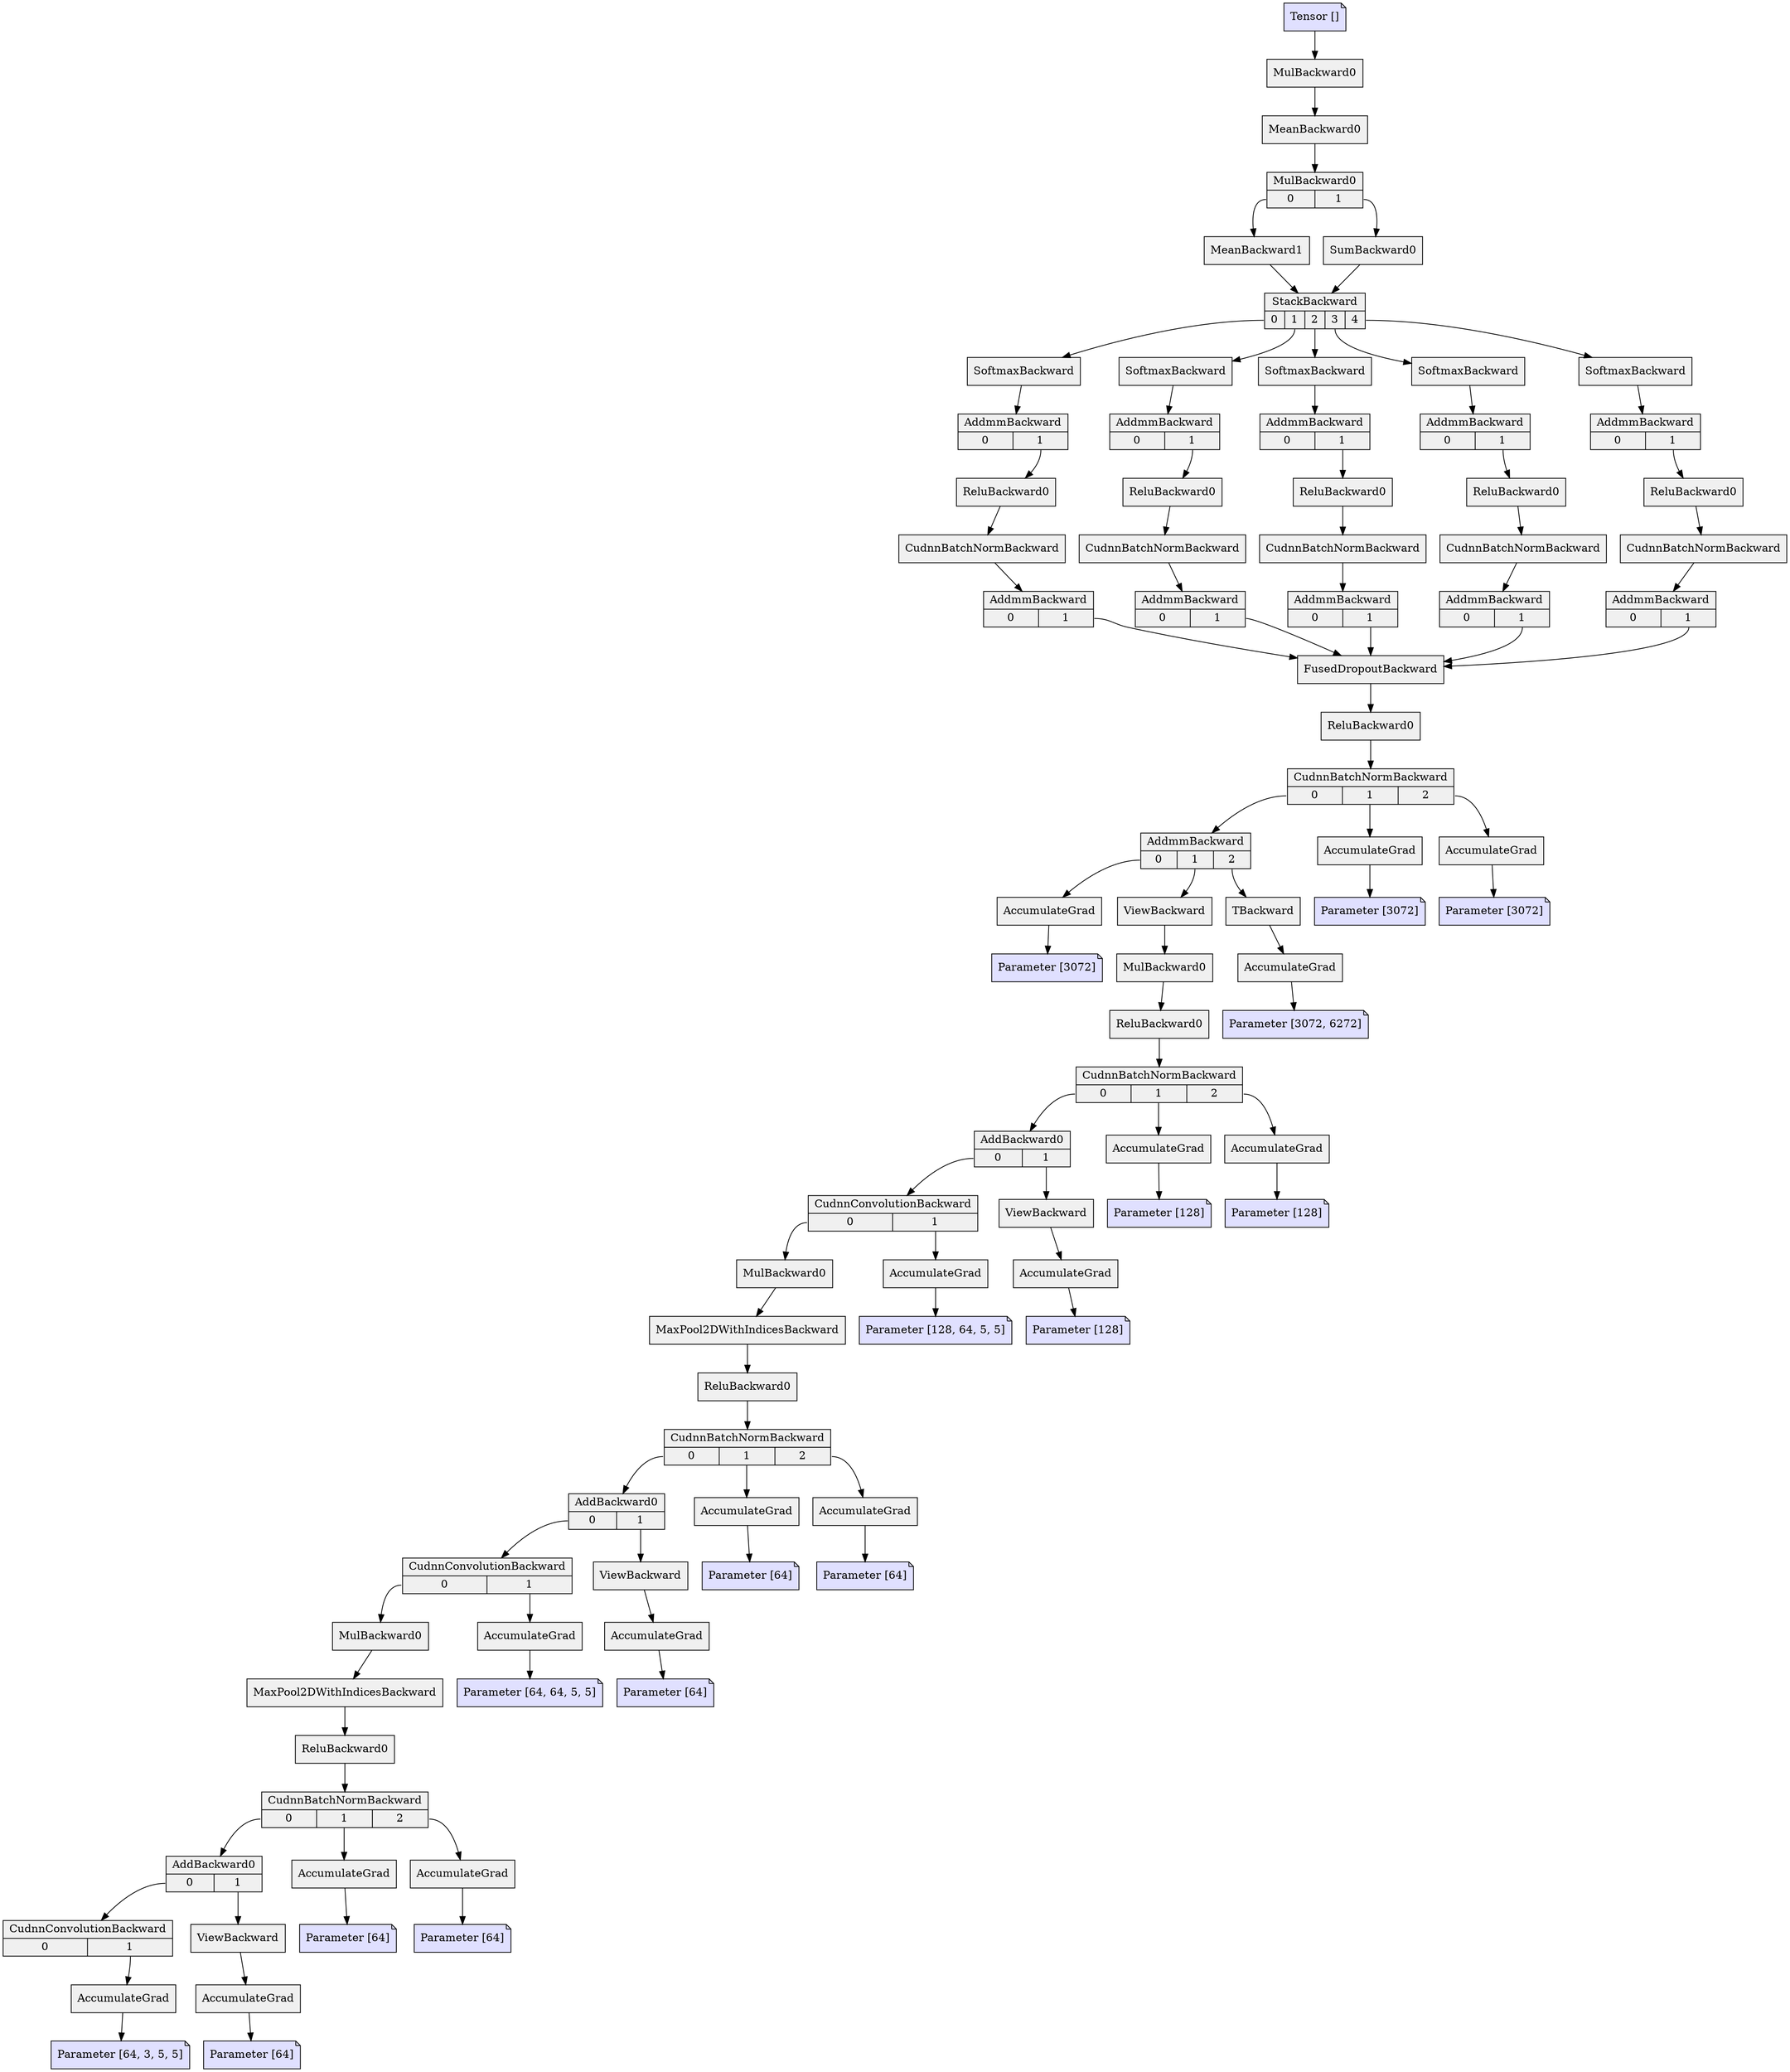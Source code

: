 digraph{
  1 [shape=note,style=filled, fillcolor="#e0e0ff",label="Tensor []"]
  2 [shape=record,style=filled, fillcolor="#f0f0f0",label="{ MulBackward0 }"]
  3 [shape=record,style=filled, fillcolor="#f0f0f0",label="{ MeanBackward0 }"]
  4 [shape=record,style=filled, fillcolor="#f0f0f0",label="{ MulBackward0 | { <output0> 0 | <output1> 1 }  }"]
  5 [shape=record,style=filled, fillcolor="#f0f0f0",label="{ MeanBackward1 }"]
  6 [shape=record,style=filled, fillcolor="#f0f0f0",label="{ StackBackward | { <output0> 0 | <output1> 1 | <output2> 2 | <output3> 3 | <output4> 4 }  }"]
  7 [shape=record,style=filled, fillcolor="#f0f0f0",label="{ SoftmaxBackward }"]
  8 [shape=record,style=filled, fillcolor="#f0f0f0",label="{ AddmmBackward | { <output0> 0 | <output1> 1 }  }"]
  9 [shape=record,style=filled, fillcolor="#f0f0f0",label="{ ReluBackward0 }"]
  10 [shape=record,style=filled, fillcolor="#f0f0f0",label="{ CudnnBatchNormBackward }"]
  11 [shape=record,style=filled, fillcolor="#f0f0f0",label="{ AddmmBackward | { <output0> 0 | <output1> 1 }  }"]
  12 [shape=record,style=filled, fillcolor="#f0f0f0",label="{ FusedDropoutBackward }"]
  13 [shape=record,style=filled, fillcolor="#f0f0f0",label="{ ReluBackward0 }"]
  14 [shape=record,style=filled, fillcolor="#f0f0f0",label="{ CudnnBatchNormBackward | { <output0> 0 | <output1> 1 | <output2> 2 }  }"]
  15 [shape=record,style=filled, fillcolor="#f0f0f0",label="{ AddmmBackward | { <output0> 0 | <output1> 1 | <output2> 2 }  }"]
  16 [shape=record,style=filled, fillcolor="#f0f0f0",label="{ AccumulateGrad }"]
  17 [shape=note,style=filled, fillcolor="#e0e0ff",label="Parameter [3072]"]
  18 [shape=record,style=filled, fillcolor="#f0f0f0",label="{ ViewBackward }"]
  19 [shape=record,style=filled, fillcolor="#f0f0f0",label="{ MulBackward0 }"]
  20 [shape=record,style=filled, fillcolor="#f0f0f0",label="{ ReluBackward0 }"]
  21 [shape=record,style=filled, fillcolor="#f0f0f0",label="{ CudnnBatchNormBackward | { <output0> 0 | <output1> 1 | <output2> 2 }  }"]
  22 [shape=record,style=filled, fillcolor="#f0f0f0",label="{ AddBackward0 | { <output0> 0 | <output1> 1 }  }"]
  23 [shape=record,style=filled, fillcolor="#f0f0f0",label="{ CudnnConvolutionBackward | { <output0> 0 | <output1> 1 }  }"]
  24 [shape=record,style=filled, fillcolor="#f0f0f0",label="{ MulBackward0 }"]
  25 [shape=record,style=filled, fillcolor="#f0f0f0",label="{ MaxPool2DWithIndicesBackward }"]
  26 [shape=record,style=filled, fillcolor="#f0f0f0",label="{ ReluBackward0 }"]
  27 [shape=record,style=filled, fillcolor="#f0f0f0",label="{ CudnnBatchNormBackward | { <output0> 0 | <output1> 1 | <output2> 2 }  }"]
  28 [shape=record,style=filled, fillcolor="#f0f0f0",label="{ AddBackward0 | { <output0> 0 | <output1> 1 }  }"]
  29 [shape=record,style=filled, fillcolor="#f0f0f0",label="{ CudnnConvolutionBackward | { <output0> 0 | <output1> 1 }  }"]
  30 [shape=record,style=filled, fillcolor="#f0f0f0",label="{ MulBackward0 }"]
  31 [shape=record,style=filled, fillcolor="#f0f0f0",label="{ MaxPool2DWithIndicesBackward }"]
  32 [shape=record,style=filled, fillcolor="#f0f0f0",label="{ ReluBackward0 }"]
  33 [shape=record,style=filled, fillcolor="#f0f0f0",label="{ CudnnBatchNormBackward | { <output0> 0 | <output1> 1 | <output2> 2 }  }"]
  34 [shape=record,style=filled, fillcolor="#f0f0f0",label="{ AddBackward0 | { <output0> 0 | <output1> 1 }  }"]
  35 [shape=record,style=filled, fillcolor="#f0f0f0",label="{ CudnnConvolutionBackward | { <output0> 0 | <output1> 1 }  }"]
  36 [shape=record,style=filled, fillcolor="#f0f0f0",label="{ AccumulateGrad }"]
  37 [shape=note,style=filled, fillcolor="#e0e0ff",label="Parameter [64, 3, 5, 5]"]
  38 [shape=record,style=filled, fillcolor="#f0f0f0",label="{ ViewBackward }"]
  39 [shape=record,style=filled, fillcolor="#f0f0f0",label="{ AccumulateGrad }"]
  40 [shape=note,style=filled, fillcolor="#e0e0ff",label="Parameter [64]"]
  41 [shape=record,style=filled, fillcolor="#f0f0f0",label="{ AccumulateGrad }"]
  42 [shape=note,style=filled, fillcolor="#e0e0ff",label="Parameter [64]"]
  43 [shape=record,style=filled, fillcolor="#f0f0f0",label="{ AccumulateGrad }"]
  44 [shape=note,style=filled, fillcolor="#e0e0ff",label="Parameter [64]"]
  45 [shape=record,style=filled, fillcolor="#f0f0f0",label="{ AccumulateGrad }"]
  46 [shape=note,style=filled, fillcolor="#e0e0ff",label="Parameter [64, 64, 5, 5]"]
  47 [shape=record,style=filled, fillcolor="#f0f0f0",label="{ ViewBackward }"]
  48 [shape=record,style=filled, fillcolor="#f0f0f0",label="{ AccumulateGrad }"]
  49 [shape=note,style=filled, fillcolor="#e0e0ff",label="Parameter [64]"]
  50 [shape=record,style=filled, fillcolor="#f0f0f0",label="{ AccumulateGrad }"]
  51 [shape=note,style=filled, fillcolor="#e0e0ff",label="Parameter [64]"]
  52 [shape=record,style=filled, fillcolor="#f0f0f0",label="{ AccumulateGrad }"]
  53 [shape=note,style=filled, fillcolor="#e0e0ff",label="Parameter [64]"]
  54 [shape=record,style=filled, fillcolor="#f0f0f0",label="{ AccumulateGrad }"]
  55 [shape=note,style=filled, fillcolor="#e0e0ff",label="Parameter [128, 64, 5, 5]"]
  56 [shape=record,style=filled, fillcolor="#f0f0f0",label="{ ViewBackward }"]
  57 [shape=record,style=filled, fillcolor="#f0f0f0",label="{ AccumulateGrad }"]
  58 [shape=note,style=filled, fillcolor="#e0e0ff",label="Parameter [128]"]
  59 [shape=record,style=filled, fillcolor="#f0f0f0",label="{ AccumulateGrad }"]
  60 [shape=note,style=filled, fillcolor="#e0e0ff",label="Parameter [128]"]
  61 [shape=record,style=filled, fillcolor="#f0f0f0",label="{ AccumulateGrad }"]
  62 [shape=note,style=filled, fillcolor="#e0e0ff",label="Parameter [128]"]
  63 [shape=record,style=filled, fillcolor="#f0f0f0",label="{ TBackward }"]
  64 [shape=record,style=filled, fillcolor="#f0f0f0",label="{ AccumulateGrad }"]
  65 [shape=note,style=filled, fillcolor="#e0e0ff",label="Parameter [3072, 6272]"]
  66 [shape=record,style=filled, fillcolor="#f0f0f0",label="{ AccumulateGrad }"]
  67 [shape=note,style=filled, fillcolor="#e0e0ff",label="Parameter [3072]"]
  68 [shape=record,style=filled, fillcolor="#f0f0f0",label="{ AccumulateGrad }"]
  69 [shape=note,style=filled, fillcolor="#e0e0ff",label="Parameter [3072]"]
  70 [shape=record,style=filled, fillcolor="#f0f0f0",label="{ SoftmaxBackward }"]
  71 [shape=record,style=filled, fillcolor="#f0f0f0",label="{ AddmmBackward | { <output0> 0 | <output1> 1 }  }"]
  72 [shape=record,style=filled, fillcolor="#f0f0f0",label="{ ReluBackward0 }"]
  73 [shape=record,style=filled, fillcolor="#f0f0f0",label="{ CudnnBatchNormBackward }"]
  74 [shape=record,style=filled, fillcolor="#f0f0f0",label="{ AddmmBackward | { <output0> 0 | <output1> 1 }  }"]
  75 [shape=record,style=filled, fillcolor="#f0f0f0",label="{ SoftmaxBackward }"]
  76 [shape=record,style=filled, fillcolor="#f0f0f0",label="{ AddmmBackward | { <output0> 0 | <output1> 1 }  }"]
  77 [shape=record,style=filled, fillcolor="#f0f0f0",label="{ ReluBackward0 }"]
  78 [shape=record,style=filled, fillcolor="#f0f0f0",label="{ CudnnBatchNormBackward }"]
  79 [shape=record,style=filled, fillcolor="#f0f0f0",label="{ AddmmBackward | { <output0> 0 | <output1> 1 }  }"]
  80 [shape=record,style=filled, fillcolor="#f0f0f0",label="{ SoftmaxBackward }"]
  81 [shape=record,style=filled, fillcolor="#f0f0f0",label="{ AddmmBackward | { <output0> 0 | <output1> 1 }  }"]
  82 [shape=record,style=filled, fillcolor="#f0f0f0",label="{ ReluBackward0 }"]
  83 [shape=record,style=filled, fillcolor="#f0f0f0",label="{ CudnnBatchNormBackward }"]
  84 [shape=record,style=filled, fillcolor="#f0f0f0",label="{ AddmmBackward | { <output0> 0 | <output1> 1 }  }"]
  85 [shape=record,style=filled, fillcolor="#f0f0f0",label="{ SoftmaxBackward }"]
  86 [shape=record,style=filled, fillcolor="#f0f0f0",label="{ AddmmBackward | { <output0> 0 | <output1> 1 }  }"]
  87 [shape=record,style=filled, fillcolor="#f0f0f0",label="{ ReluBackward0 }"]
  88 [shape=record,style=filled, fillcolor="#f0f0f0",label="{ CudnnBatchNormBackward }"]
  89 [shape=record,style=filled, fillcolor="#f0f0f0",label="{ AddmmBackward | { <output0> 0 | <output1> 1 }  }"]
  90 [shape=record,style=filled, fillcolor="#f0f0f0",label="{ SumBackward0 }"]
  16 -> 17
  15:output0 -> 16
  36 -> 37
  35:output1 -> 36
  34:output0 -> 35
  39 -> 40
  38 -> 39
  34:output1 -> 38
  33:output0 -> 34
  41 -> 42
  33:output1 -> 41
  43 -> 44
  33:output2 -> 43
  32 -> 33
  31 -> 32
  30 -> 31
  29:output0 -> 30
  45 -> 46
  29:output1 -> 45
  28:output0 -> 29
  48 -> 49
  47 -> 48
  28:output1 -> 47
  27:output0 -> 28
  50 -> 51
  27:output1 -> 50
  52 -> 53
  27:output2 -> 52
  26 -> 27
  25 -> 26
  24 -> 25
  23:output0 -> 24
  54 -> 55
  23:output1 -> 54
  22:output0 -> 23
  57 -> 58
  56 -> 57
  22:output1 -> 56
  21:output0 -> 22
  59 -> 60
  21:output1 -> 59
  61 -> 62
  21:output2 -> 61
  20 -> 21
  19 -> 20
  18 -> 19
  15:output1 -> 18
  64 -> 65
  63 -> 64
  15:output2 -> 63
  14:output0 -> 15
  66 -> 67
  14:output1 -> 66
  68 -> 69
  14:output2 -> 68
  13 -> 14
  12 -> 13
  11:output1 -> 12
  10 -> 11
  9 -> 10
  8:output1 -> 9
  7 -> 8
  6:output0 -> 7
  74:output1 -> 12
  73 -> 74
  72 -> 73
  71:output1 -> 72
  70 -> 71
  6:output1 -> 70
  79:output1 -> 12
  78 -> 79
  77 -> 78
  76:output1 -> 77
  75 -> 76
  6:output2 -> 75
  84:output1 -> 12
  83 -> 84
  82 -> 83
  81:output1 -> 82
  80 -> 81
  6:output3 -> 80
  89:output1 -> 12
  88 -> 89
  87 -> 88
  86:output1 -> 87
  85 -> 86
  6:output4 -> 85
  5 -> 6
  4:output0 -> 5
  90 -> 6
  4:output1 -> 90
  3 -> 4
  2 -> 3
  1 -> 2
}

